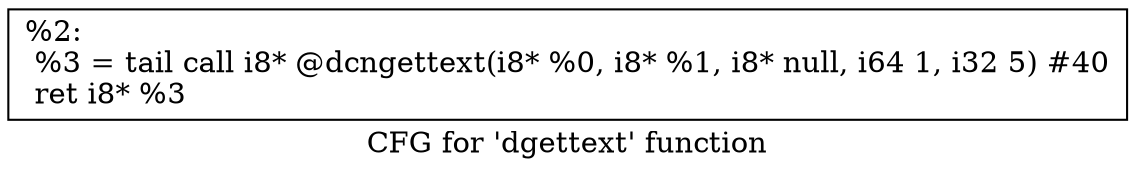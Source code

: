 digraph "CFG for 'dgettext' function" {
	label="CFG for 'dgettext' function";

	Node0x1b39150 [shape=record,label="{%2:\l  %3 = tail call i8* @dcngettext(i8* %0, i8* %1, i8* null, i64 1, i32 5) #40\l  ret i8* %3\l}"];
}
